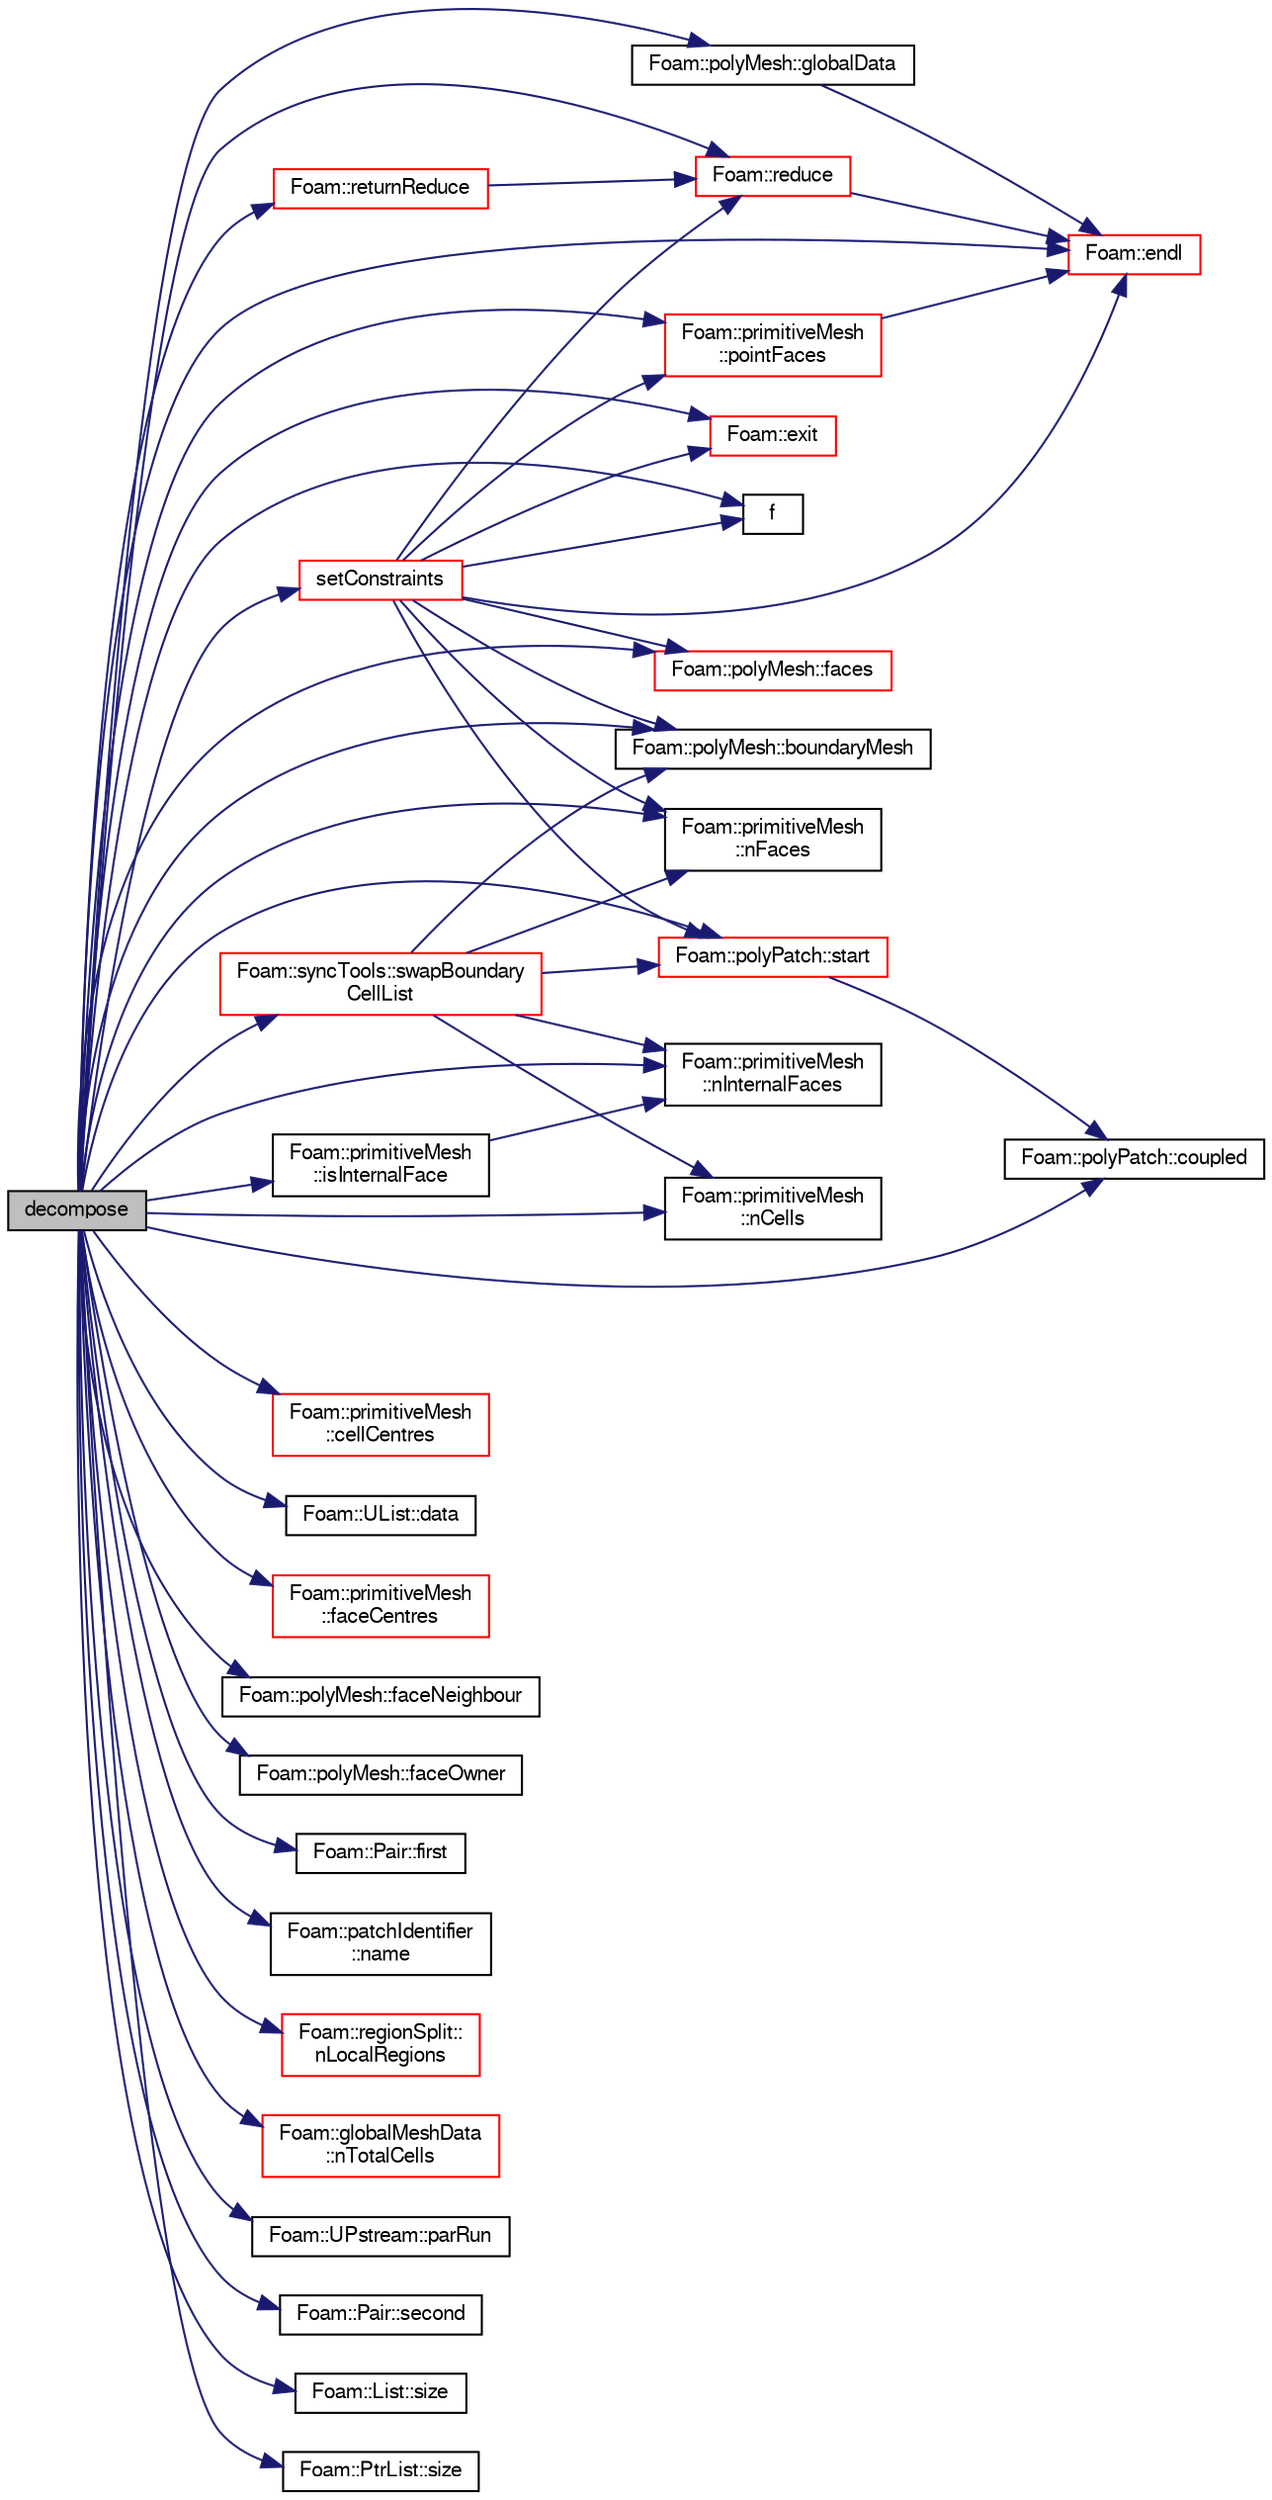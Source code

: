 digraph "decompose"
{
  bgcolor="transparent";
  edge [fontname="FreeSans",fontsize="10",labelfontname="FreeSans",labelfontsize="10"];
  node [fontname="FreeSans",fontsize="10",shape=record];
  rankdir="LR";
  Node2005 [label="decompose",height=0.2,width=0.4,color="black", fillcolor="grey75", style="filled", fontcolor="black"];
  Node2005 -> Node2006 [color="midnightblue",fontsize="10",style="solid",fontname="FreeSans"];
  Node2006 [label="Foam::polyMesh::boundaryMesh",height=0.2,width=0.4,color="black",URL="$a27410.html#a9f2b68c134340291eda6197f47f25484",tooltip="Return boundary mesh. "];
  Node2005 -> Node2007 [color="midnightblue",fontsize="10",style="solid",fontname="FreeSans"];
  Node2007 [label="Foam::primitiveMesh\l::cellCentres",height=0.2,width=0.4,color="red",URL="$a27530.html#a7300aee2989c6ec70e39436816461902"];
  Node2005 -> Node2068 [color="midnightblue",fontsize="10",style="solid",fontname="FreeSans"];
  Node2068 [label="Foam::polyPatch::coupled",height=0.2,width=0.4,color="black",URL="$a27478.html#a39c01db0e66d00fe0621a0c7e5fc4ead",tooltip="Return true if this patch is geometrically coupled (i.e. faces and. "];
  Node2005 -> Node2069 [color="midnightblue",fontsize="10",style="solid",fontname="FreeSans"];
  Node2069 [label="Foam::UList::data",height=0.2,width=0.4,color="black",URL="$a25698.html#adc1e16b293a89a9ccc9541058b5ca560",tooltip="Return a pointer to the first data element,. "];
  Node2005 -> Node2009 [color="midnightblue",fontsize="10",style="solid",fontname="FreeSans"];
  Node2009 [label="Foam::endl",height=0.2,width=0.4,color="red",URL="$a21124.html#a2db8fe02a0d3909e9351bb4275b23ce4",tooltip="Add newline and flush stream. "];
  Node2005 -> Node2070 [color="midnightblue",fontsize="10",style="solid",fontname="FreeSans"];
  Node2070 [label="Foam::exit",height=0.2,width=0.4,color="red",URL="$a21124.html#a06ca7250d8e89caf05243ec094843642"];
  Node2005 -> Node2062 [color="midnightblue",fontsize="10",style="solid",fontname="FreeSans"];
  Node2062 [label="f",height=0.2,width=0.4,color="black",URL="$a17900.html#a888be93833ac7a23170555c69c690288"];
  Node2005 -> Node2057 [color="midnightblue",fontsize="10",style="solid",fontname="FreeSans"];
  Node2057 [label="Foam::primitiveMesh\l::faceCentres",height=0.2,width=0.4,color="red",URL="$a27530.html#a3319847c9ee813a5398d011b08de25a4"];
  Node2005 -> Node2074 [color="midnightblue",fontsize="10",style="solid",fontname="FreeSans"];
  Node2074 [label="Foam::polyMesh::faceNeighbour",height=0.2,width=0.4,color="black",URL="$a27410.html#a9fb57b52c700ed61f09ada65412d13e3",tooltip="Return face neighbour. "];
  Node2005 -> Node2075 [color="midnightblue",fontsize="10",style="solid",fontname="FreeSans"];
  Node2075 [label="Foam::polyMesh::faceOwner",height=0.2,width=0.4,color="black",URL="$a27410.html#a57752b49bfee23ca1944c3fb0493974f",tooltip="Return face owner. "];
  Node2005 -> Node2076 [color="midnightblue",fontsize="10",style="solid",fontname="FreeSans"];
  Node2076 [label="Foam::polyMesh::faces",height=0.2,width=0.4,color="red",URL="$a27410.html#a431c0a24765f0bb6d32f6a03ce0e9b57",tooltip="Return raw faces. "];
  Node2005 -> Node2077 [color="midnightblue",fontsize="10",style="solid",fontname="FreeSans"];
  Node2077 [label="Foam::Pair::first",height=0.2,width=0.4,color="black",URL="$a27638.html#af9a77dbc46937c80ca5fceef711c7628",tooltip="Return first. "];
  Node2005 -> Node2078 [color="midnightblue",fontsize="10",style="solid",fontname="FreeSans"];
  Node2078 [label="Foam::polyMesh::globalData",height=0.2,width=0.4,color="black",URL="$a27410.html#a5e9cb8eb9e52843d336386b13423d19c",tooltip="Return parallel info. "];
  Node2078 -> Node2009 [color="midnightblue",fontsize="10",style="solid",fontname="FreeSans"];
  Node2005 -> Node2079 [color="midnightblue",fontsize="10",style="solid",fontname="FreeSans"];
  Node2079 [label="Foam::primitiveMesh\l::isInternalFace",height=0.2,width=0.4,color="black",URL="$a27530.html#ae3e48ad9ec4c5132ec7d3d702ad17c9e",tooltip="Return true if given face label is internal to the mesh. "];
  Node2079 -> Node2080 [color="midnightblue",fontsize="10",style="solid",fontname="FreeSans"];
  Node2080 [label="Foam::primitiveMesh\l::nInternalFaces",height=0.2,width=0.4,color="black",URL="$a27530.html#aa6c7965af1f30d16d9125deb981cbdb0"];
  Node2005 -> Node2081 [color="midnightblue",fontsize="10",style="solid",fontname="FreeSans"];
  Node2081 [label="Foam::patchIdentifier\l::name",height=0.2,width=0.4,color="black",URL="$a27122.html#acc80e00a8ac919288fb55bd14cc88bf6",tooltip="Return name. "];
  Node2005 -> Node2052 [color="midnightblue",fontsize="10",style="solid",fontname="FreeSans"];
  Node2052 [label="Foam::primitiveMesh\l::nCells",height=0.2,width=0.4,color="black",URL="$a27530.html#a13b94bdb0926552bf78ad5210a73a3d5"];
  Node2005 -> Node2059 [color="midnightblue",fontsize="10",style="solid",fontname="FreeSans"];
  Node2059 [label="Foam::primitiveMesh\l::nFaces",height=0.2,width=0.4,color="black",URL="$a27530.html#abe602c985a3c9ffa67176e969e77ca6f"];
  Node2005 -> Node2080 [color="midnightblue",fontsize="10",style="solid",fontname="FreeSans"];
  Node2005 -> Node2082 [color="midnightblue",fontsize="10",style="solid",fontname="FreeSans"];
  Node2082 [label="Foam::regionSplit::\lnLocalRegions",height=0.2,width=0.4,color="red",URL="$a25202.html#a256dfb18a95d3d943cf23cdecda88064",tooltip="Return local number of regions. "];
  Node2005 -> Node2086 [color="midnightblue",fontsize="10",style="solid",fontname="FreeSans"];
  Node2086 [label="Foam::globalMeshData\l::nTotalCells",height=0.2,width=0.4,color="red",URL="$a27334.html#af5f312e4d0bc5cbcc088e7c247d3a97a",tooltip="Return total number of cells in decomposed mesh. "];
  Node2005 -> Node2033 [color="midnightblue",fontsize="10",style="solid",fontname="FreeSans"];
  Node2033 [label="Foam::UPstream::parRun",height=0.2,width=0.4,color="black",URL="$a26270.html#adbb27f04b5705440fb8b09f278059011",tooltip="Is this a parallel run? "];
  Node2005 -> Node2252 [color="midnightblue",fontsize="10",style="solid",fontname="FreeSans"];
  Node2252 [label="Foam::primitiveMesh\l::pointFaces",height=0.2,width=0.4,color="red",URL="$a27530.html#acc347dd5dd3557af888ac3dd86d90d22"];
  Node2252 -> Node2009 [color="midnightblue",fontsize="10",style="solid",fontname="FreeSans"];
  Node2005 -> Node2145 [color="midnightblue",fontsize="10",style="solid",fontname="FreeSans"];
  Node2145 [label="Foam::reduce",height=0.2,width=0.4,color="red",URL="$a21124.html#a7ffd6af4acc2eb9ba72ee296b5ecda23"];
  Node2145 -> Node2009 [color="midnightblue",fontsize="10",style="solid",fontname="FreeSans"];
  Node2005 -> Node2250 [color="midnightblue",fontsize="10",style="solid",fontname="FreeSans"];
  Node2250 [label="Foam::returnReduce",height=0.2,width=0.4,color="red",URL="$a21124.html#a8d528a67d2a9c6fe4fb94bc86872624b"];
  Node2250 -> Node2145 [color="midnightblue",fontsize="10",style="solid",fontname="FreeSans"];
  Node2005 -> Node2264 [color="midnightblue",fontsize="10",style="solid",fontname="FreeSans"];
  Node2264 [label="Foam::Pair::second",height=0.2,width=0.4,color="black",URL="$a27638.html#a8830e4ad5e9523343cc9288f59931b5f",tooltip="Return second. "];
  Node2005 -> Node2265 [color="midnightblue",fontsize="10",style="solid",fontname="FreeSans"];
  Node2265 [label="setConstraints",height=0.2,width=0.4,color="red",URL="$a28594.html#a36608a91d1c00b41284eaf46b895387c",tooltip="Helper: extract constraints: "];
  Node2265 -> Node2006 [color="midnightblue",fontsize="10",style="solid",fontname="FreeSans"];
  Node2265 -> Node2009 [color="midnightblue",fontsize="10",style="solid",fontname="FreeSans"];
  Node2265 -> Node2070 [color="midnightblue",fontsize="10",style="solid",fontname="FreeSans"];
  Node2265 -> Node2062 [color="midnightblue",fontsize="10",style="solid",fontname="FreeSans"];
  Node2265 -> Node2076 [color="midnightblue",fontsize="10",style="solid",fontname="FreeSans"];
  Node2265 -> Node2059 [color="midnightblue",fontsize="10",style="solid",fontname="FreeSans"];
  Node2265 -> Node2252 [color="midnightblue",fontsize="10",style="solid",fontname="FreeSans"];
  Node2265 -> Node2145 [color="midnightblue",fontsize="10",style="solid",fontname="FreeSans"];
  Node2265 -> Node2198 [color="midnightblue",fontsize="10",style="solid",fontname="FreeSans"];
  Node2198 [label="Foam::polyPatch::start",height=0.2,width=0.4,color="red",URL="$a27478.html#a6bfd3e3abb11e98bdb4b98671cec1234",tooltip="Return start label of this patch in the polyMesh face list. "];
  Node2198 -> Node2068 [color="midnightblue",fontsize="10",style="solid",fontname="FreeSans"];
  Node2005 -> Node2064 [color="midnightblue",fontsize="10",style="solid",fontname="FreeSans"];
  Node2064 [label="Foam::List::size",height=0.2,width=0.4,color="black",URL="$a25694.html#a8a5f6fa29bd4b500caf186f60245b384",tooltip="Override size to be inconsistent with allocated storage. "];
  Node2005 -> Node2185 [color="midnightblue",fontsize="10",style="solid",fontname="FreeSans"];
  Node2185 [label="Foam::PtrList::size",height=0.2,width=0.4,color="black",URL="$a25914.html#a47b3bf30da1eb3ab8076b5fbe00e0494",tooltip="Return the number of elements in the PtrList. "];
  Node2005 -> Node2198 [color="midnightblue",fontsize="10",style="solid",fontname="FreeSans"];
  Node2005 -> Node2333 [color="midnightblue",fontsize="10",style="solid",fontname="FreeSans"];
  Node2333 [label="Foam::syncTools::swapBoundary\lCellList",height=0.2,width=0.4,color="red",URL="$a27502.html#ac509eef6db47b0b87366229f2fb017f9",tooltip="Swap to obtain neighbour cell values for all boundary faces. "];
  Node2333 -> Node2052 [color="midnightblue",fontsize="10",style="solid",fontname="FreeSans"];
  Node2333 -> Node2006 [color="midnightblue",fontsize="10",style="solid",fontname="FreeSans"];
  Node2333 -> Node2059 [color="midnightblue",fontsize="10",style="solid",fontname="FreeSans"];
  Node2333 -> Node2080 [color="midnightblue",fontsize="10",style="solid",fontname="FreeSans"];
  Node2333 -> Node2198 [color="midnightblue",fontsize="10",style="solid",fontname="FreeSans"];
}
